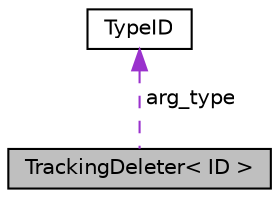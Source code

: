 digraph "TrackingDeleter&lt; ID &gt;"
{
  edge [fontname="Helvetica",fontsize="10",labelfontname="Helvetica",labelfontsize="10"];
  node [fontname="Helvetica",fontsize="10",shape=record];
  Node1 [label="TrackingDeleter\< ID \>",height=0.2,width=0.4,color="black", fillcolor="grey75", style="filled", fontcolor="black"];
  Node2 -> Node1 [dir="back",color="darkorchid3",fontsize="10",style="dashed",label=" arg_type" ,fontname="Helvetica"];
  Node2 [label="TypeID",height=0.2,width=0.4,color="black", fillcolor="white", style="filled",URL="$struct_type_i_d.html"];
}
